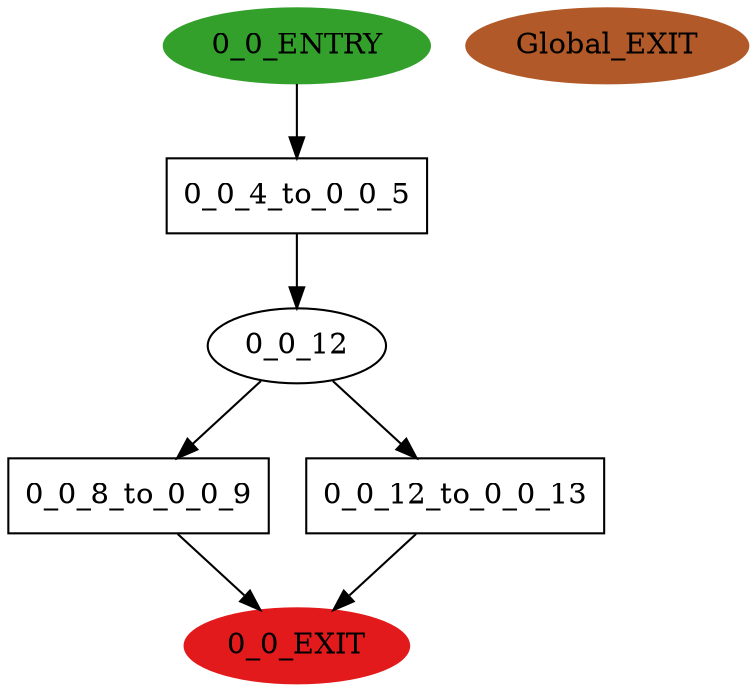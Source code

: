 digraph model { 
compound=true; 
node  [style="filled", colorscheme="paired12"];  "0_0_EXIT" [shape=ellipse, color=6, style=filled];
  "0_0_12" [shape=ellipse, style=""];
  "Global_EXIT" [shape=ellipse, color=12, style=filled];
  "0_0_ENTRY" [shape=ellipse, color=4, style=filled];
  "0_0_4_to_0_0_5" [shape=box, style=""];
  "0_0_4_to_0_0_5" [label="0_0_4_to_0_0_5\n"];
  "0_0_8_to_0_0_9" [shape=box, style=""];
  "0_0_8_to_0_0_9" [label="0_0_8_to_0_0_9\n"];
  "0_0_12_to_0_0_13" [shape=box, style=""];
  "0_0_12_to_0_0_13" [label="0_0_12_to_0_0_13\n"];
  "0_0_ENTRY" -> "0_0_4_to_0_0_5" [label="", arrowhead="normal"];
  "0_0_12_to_0_0_13" -> "0_0_EXIT" [label="", arrowhead="normal"];
  "0_0_12" -> "0_0_8_to_0_0_9" [label="", arrowhead="normal"];
  "0_0_12" -> "0_0_12_to_0_0_13" [label="", arrowhead="normal"];
  "0_0_4_to_0_0_5" -> "0_0_12" [label="", arrowhead="normal"];
  "0_0_8_to_0_0_9" -> "0_0_EXIT" [label="", arrowhead="normal"];
}
